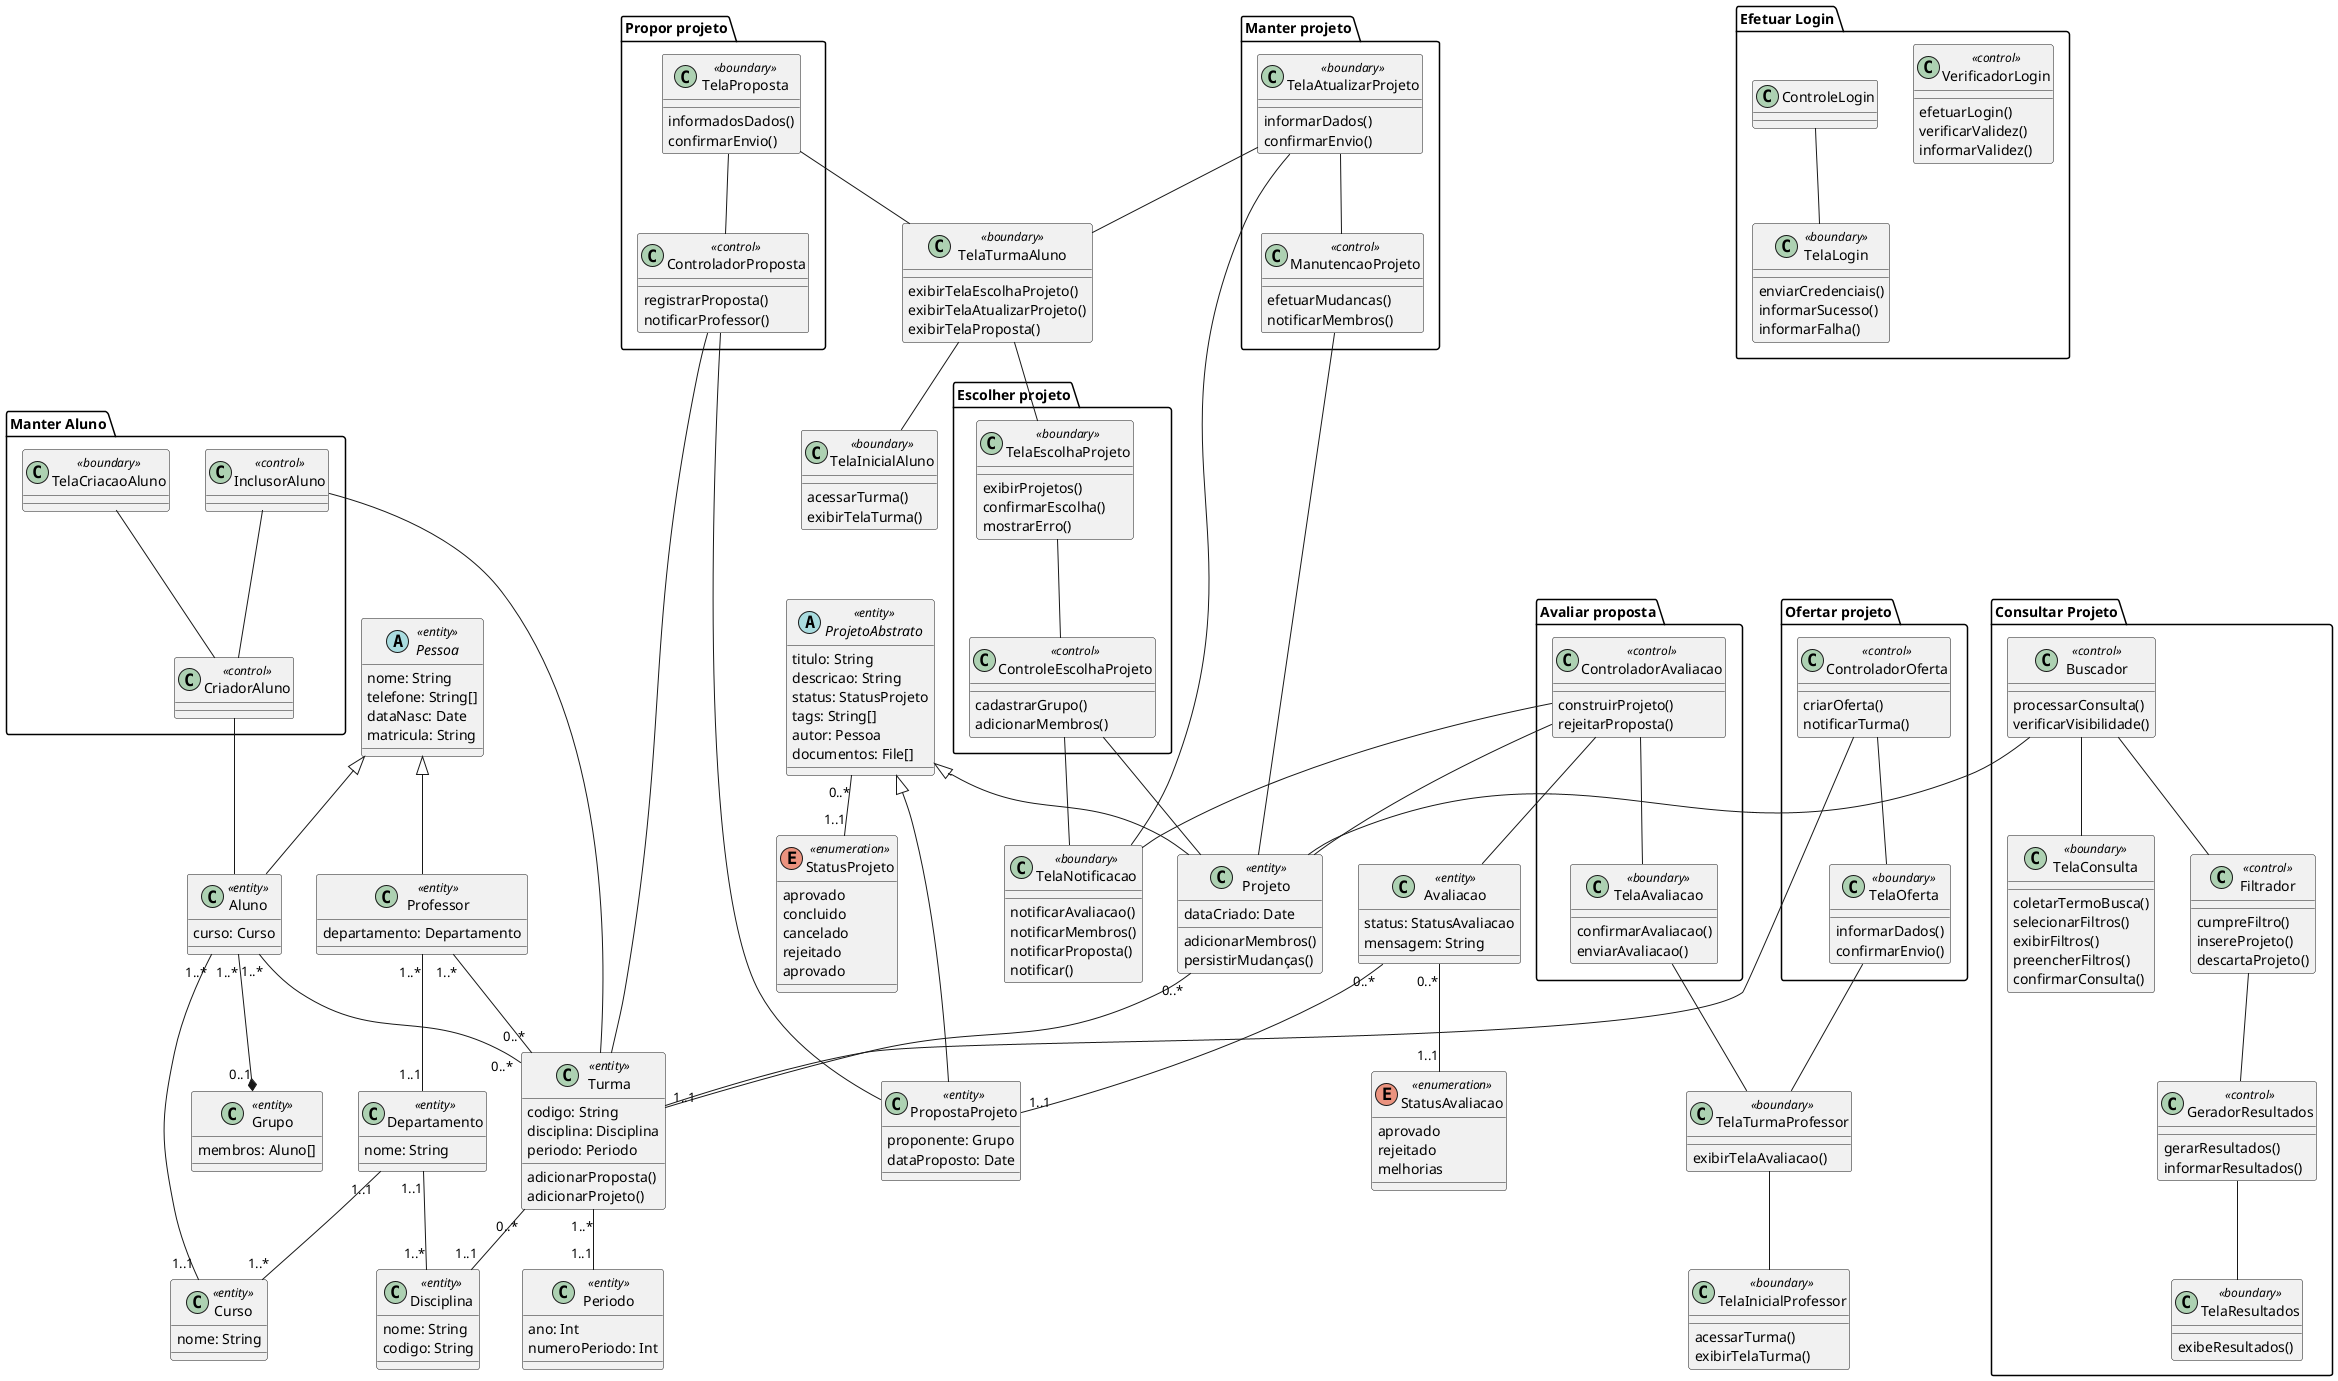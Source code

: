 @startuml
abstract class Pessoa <<entity>> {
  nome: String
  telefone: String[]
  dataNasc: Date
  matricula: String
}

class Departamento <<entity>> {
  nome: String
}

class Disciplina <<entity>> {
  nome: String
  codigo: String
}

class Curso <<entity>> {
  nome: String
}

class Professor <<entity>> {
  departamento: Departamento
}

class Aluno <<entity>> {
  curso: Curso
}

class Grupo <<entity>> {
  membros: Aluno[]
}

enum StatusProjeto <<enumeration>> {
  aprovado
  concluido
  cancelado
  rejeitado
  aprovado
}

abstract class ProjetoAbstrato <<entity>> {
  titulo: String
  descricao: String
  status: StatusProjeto
  tags: String[]
  autor: Pessoa
  documentos: File[]
}

class Projeto <<entity>> {
  dataCriado: Date
  adicionarMembros()
  persistirMudanças()
}

class Turma <<entity>> {
  codigo: String
  disciplina: Disciplina
  periodo: Periodo
  adicionarProposta()
  adicionarProjeto()
}

class Periodo <<entity>> {
  ano: Int
  numeroPeriodo: Int
}

class PropostaProjeto <<entity>> {
  proponente: Grupo
  dataProposto: Date
}

class Avaliacao <<entity>> {
  status: StatusAvaliacao
  mensagem: String
}

enum StatusAvaliacao <<enumeration>> {
  aprovado
  rejeitado
  melhorias
}

Avaliacao "0..*" -- "1..1" StatusAvaliacao
Avaliacao "0..*" -- "1..1" PropostaProjeto

Pessoa <|-- Professor
Pessoa <|-- Aluno

Aluno "1..*" --* "0..1" Grupo 
Aluno "1..*" -- "0..*" Turma
Aluno "1..*" -- "1..1" Curso

Professor "1..*" -- "1..1" Departamento
Professor "1..*" -- "0..*" Turma

Departamento "1..1" -- "1..*" Disciplina
Departamento "1..1" -- "1..*" Curso

Turma "1..*" -- "1..1" Periodo
Turma "0..*" -- "1..1" Disciplina

ProjetoAbstrato <|-- Projeto
ProjetoAbstrato <|-- PropostaProjeto

ProjetoAbstrato "0..*" -- "1..1" StatusProjeto
Projeto "0..*" -- "1..1" Turma

class TelaNotificacao <<boundary>> {
  notificarAvaliacao()
  notificarMembros()
  notificarProposta()
  notificar()
}

class TelaInicialAluno <<boundary>> {
  acessarTurma()
  exibirTelaTurma()
}

class TelaInicialProfessor <<boundary>> {
  acessarTurma()
  exibirTelaTurma()
}

class TelaTurmaAluno <<boundary>> {
  exibirTelaEscolhaProjeto()
  exibirTelaAtualizarProjeto()
  exibirTelaProposta()
}

class TelaTurmaProfessor <<boundary>> {
  exibirTelaAvaliacao()
}

TelaTurmaAluno -- TelaInicialAluno
TelaTurmaProfessor -- TelaInicialProfessor

package "Escolher projeto" {
  class TelaEscolhaProjeto <<boundary>> {
    exibirProjetos()
    confirmarEscolha()
    mostrarErro()
  }

  class ControleEscolhaProjeto <<control>> {
    cadastrarGrupo()
    adicionarMembros()
  }

  TelaTurmaAluno -- TelaEscolhaProjeto
  TelaEscolhaProjeto -- ControleEscolhaProjeto
  ControleEscolhaProjeto -- TelaNotificacao
  ControleEscolhaProjeto -- Projeto
}

package "Propor projeto" {
  class TelaProposta <<boundary>> {
    informadosDados()
    confirmarEnvio()
  }

  class ControladorProposta <<control>> {
    registrarProposta()
    notificarProfessor()
  }

  TelaProposta -- TelaTurmaAluno
  TelaProposta -- ControladorProposta
  ControladorProposta -- PropostaProjeto
  ControladorProposta -- Turma
}

package "Manter projeto" {
  class TelaAtualizarProjeto <<boundary>> {
    informarDados()
    confirmarEnvio()
  }

  class ManutencaoProjeto <<control>> {
    efetuarMudancas()
    notificarMembros()
  }

  ManutencaoProjeto -- Projeto
  TelaAtualizarProjeto -- ManutencaoProjeto
  TelaAtualizarProjeto -- TelaNotificacao
  TelaAtualizarProjeto -- TelaTurmaAluno
}

package "Avaliar proposta" {
  class TelaAvaliacao <<boundary>> {
    confirmarAvaliacao()
    enviarAvaliacao()
  }

  class ControladorAvaliacao <<control>> {
    construirProjeto()
    rejeitarProposta()
  }

  TelaAvaliacao -- TelaTurmaProfessor
  ControladorAvaliacao -- TelaAvaliacao
  ControladorAvaliacao -- Projeto
  ControladorAvaliacao -- Avaliacao
  ControladorAvaliacao -- TelaNotificacao
}

package "Ofertar projeto" {
  class TelaOferta <<boundary>> {
    informarDados()
    confirmarEnvio()
  }
  
  class ControladorOferta <<control>> {
    criarOferta()
    notificarTurma()
  }

  TelaOferta -- TelaTurmaProfessor
  ControladorOferta -- TelaOferta
  ControladorOferta -- Turma
}

package "Manter Aluno" {
  class TelaCriacaoAluno <<boundary>> {}
  class CriadorAluno <<control>> {}
  class InclusorAluno <<control>> {}

  TelaCriacaoAluno -- CriadorAluno
  InclusorAluno -- Turma
  CriadorAluno -- Aluno
  InclusorAluno -- CriadorAluno
}

package "Consultar Projeto" {
  class TelaConsulta <<boundary>> {
    coletarTermoBusca()
    selecionarFiltros()
    exibirFiltros()
    preencherFiltros()
    confirmarConsulta()
  }
  class TelaResultados <<boundary>> {
    exibeResultados()
  }
  class Buscador <<control>> {
    processarConsulta()
    verificarVisibilidade()
  }

  class Filtrador <<control>> {
    cumpreFiltro()
    insereProjeto()
    descartaProjeto()
  }

  class GeradorResultados <<control>> {
    gerarResultados()
    informarResultados()
  }

  Buscador -- Filtrador
  Filtrador -- GeradorResultados
  Buscador -- TelaConsulta
  Buscador -- Projeto
  GeradorResultados -- TelaResultados
}

package "Efetuar Login" {
  class TelaLogin <<boundary>> {
    enviarCredenciais()
    informarSucesso()
    informarFalha()
  }

  class VerificadorLogin <<control>> {
    efetuarLogin()
    verificarValidez()
    informarValidez()
  }

  ControleLogin -- TelaLogin
}

@enduml
